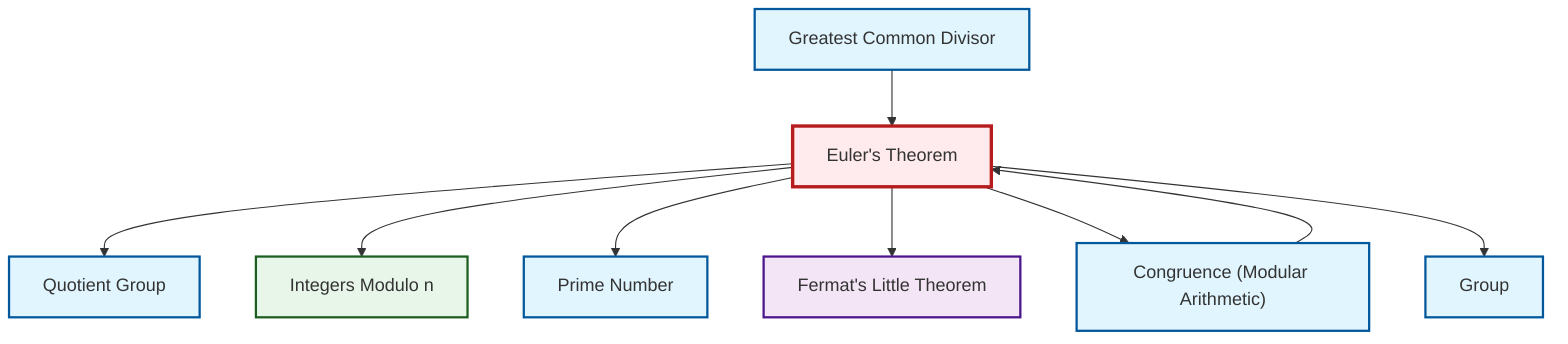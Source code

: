 graph TD
    classDef definition fill:#e1f5fe,stroke:#01579b,stroke-width:2px
    classDef theorem fill:#f3e5f5,stroke:#4a148c,stroke-width:2px
    classDef axiom fill:#fff3e0,stroke:#e65100,stroke-width:2px
    classDef example fill:#e8f5e9,stroke:#1b5e20,stroke-width:2px
    classDef current fill:#ffebee,stroke:#b71c1c,stroke-width:3px
    def-group["Group"]:::definition
    def-quotient-group["Quotient Group"]:::definition
    thm-fermat-little["Fermat's Little Theorem"]:::theorem
    def-gcd["Greatest Common Divisor"]:::definition
    thm-euler["Euler's Theorem"]:::theorem
    def-prime["Prime Number"]:::definition
    def-congruence["Congruence (Modular Arithmetic)"]:::definition
    ex-quotient-integers-mod-n["Integers Modulo n"]:::example
    thm-euler --> def-quotient-group
    thm-euler --> ex-quotient-integers-mod-n
    def-gcd --> thm-euler
    thm-euler --> def-prime
    def-congruence --> thm-euler
    thm-euler --> thm-fermat-little
    thm-euler --> def-congruence
    thm-euler --> def-group
    class thm-euler current